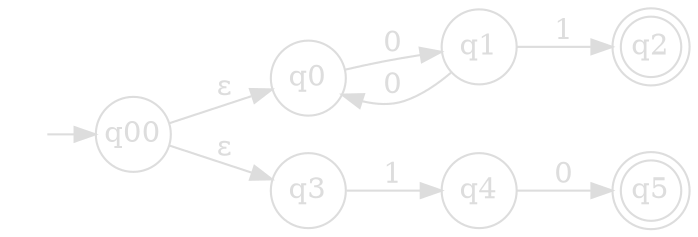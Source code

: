 digraph {
    bgcolor="transparent";
    rankdir=LR;
    node [shape=circle, fixedsize=shape, width=0.5, color="#dddddd", fontcolor="#dddddd"];
    edge [color="#dddddd", fontcolor="#dddddd"];
    start [shape=none, label="", width=0];
    q2 [shape=doublecircle, width=0.4];
    start -> q00;
    q00 -> q0 [label="ε"];
    q00 -> q3 [label="ε"];
    q0 -> q1 [label="0"];
    q1 -> q0 [label="0"];
    q1 -> q2 [label="1"];
    q5 [shape=doublecircle, width=0.4];
    q3 -> q4 [label="1"];
    q4 -> q5 [label="0"];
}